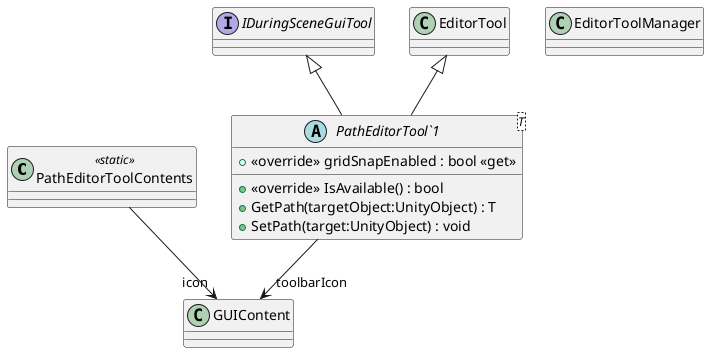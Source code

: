 @startuml
class PathEditorToolContents <<static>> {
}
interface IDuringSceneGuiTool {
}
class EditorToolManager {
}
abstract class "PathEditorTool`1"<T> {
    + <<override>> gridSnapEnabled : bool <<get>>
    + <<override>> IsAvailable() : bool
    + GetPath(targetObject:UnityObject) : T
    + SetPath(target:UnityObject) : void
}
PathEditorToolContents --> "icon" GUIContent
EditorTool <|-- "PathEditorTool`1"
IDuringSceneGuiTool <|-- "PathEditorTool`1"
"PathEditorTool`1" --> "toolbarIcon" GUIContent
@enduml

